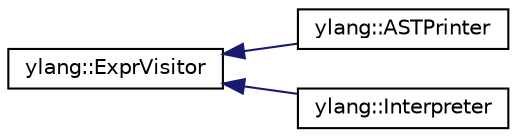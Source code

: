 digraph "Graphical Class Hierarchy"
{
 // LATEX_PDF_SIZE
  edge [fontname="Helvetica",fontsize="10",labelfontname="Helvetica",labelfontsize="10"];
  node [fontname="Helvetica",fontsize="10",shape=record];
  rankdir="LR";
  Node0 [label="ylang::ExprVisitor",height=0.2,width=0.4,color="black", fillcolor="white", style="filled",URL="$d4/dfc/classylang_1_1ExprVisitor.html",tooltip="Abstract class used to visit a node in the AST."];
  Node0 -> Node1 [dir="back",color="midnightblue",fontsize="10",style="solid",fontname="Helvetica"];
  Node1 [label="ylang::ASTPrinter",height=0.2,width=0.4,color="black", fillcolor="white", style="filled",URL="$dc/d4c/classylang_1_1ASTPrinter.html",tooltip="Class used to print the AST."];
  Node0 -> Node2 [dir="back",color="midnightblue",fontsize="10",style="solid",fontname="Helvetica"];
  Node2 [label="ylang::Interpreter",height=0.2,width=0.4,color="black", fillcolor="white", style="filled",URL="$d1/d71/classylang_1_1Interpreter.html",tooltip=" "];
}

